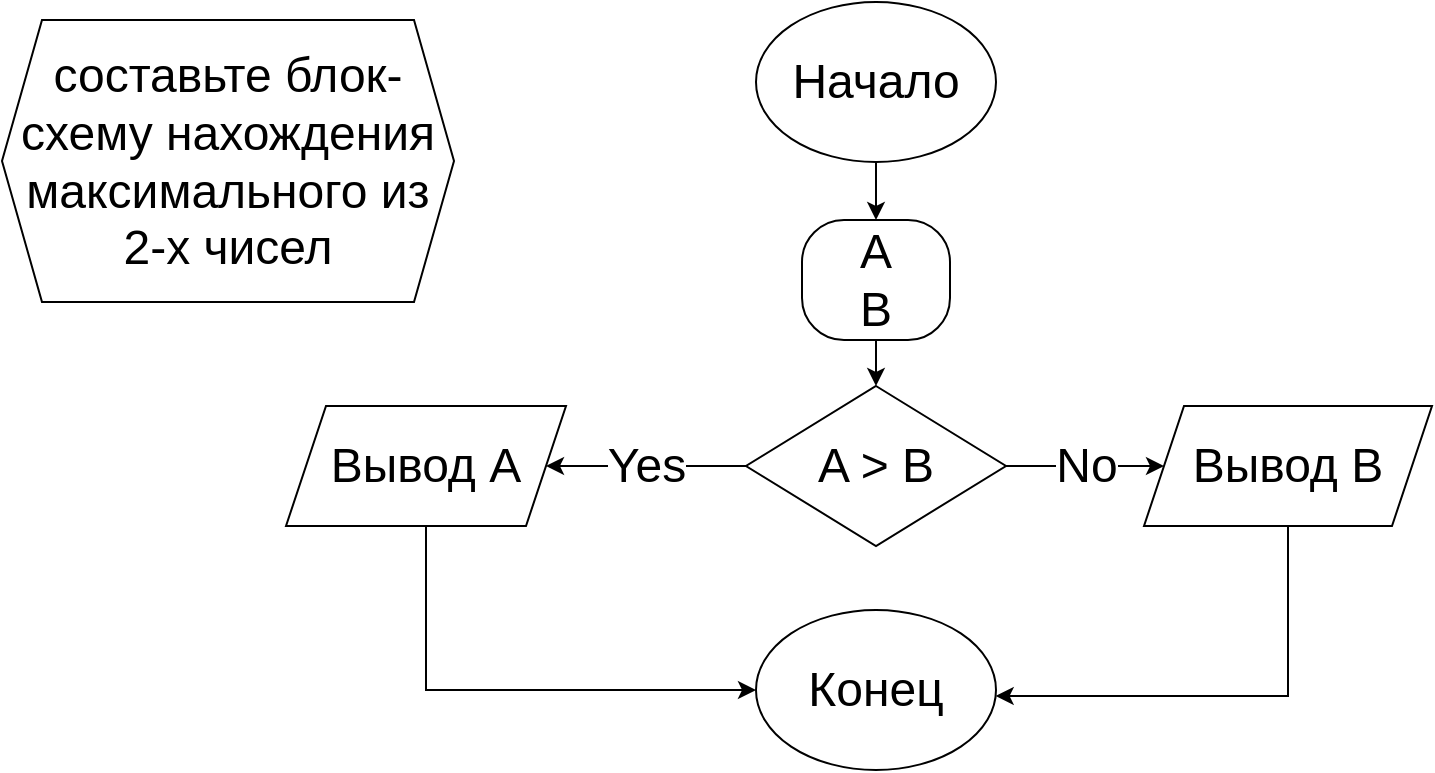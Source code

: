 <mxfile version="20.5.3" type="device" pages="4"><diagram id="grhRdaUhLCCANcc8idvy" name="Page-1"><mxGraphModel dx="1822" dy="793" grid="0" gridSize="10" guides="1" tooltips="1" connect="1" arrows="1" fold="1" page="0" pageScale="1" pageWidth="1169" pageHeight="827" math="0" shadow="0"><root><mxCell id="0"/><mxCell id="1" parent="0"/><mxCell id="UCQlHn7lUHCAn7cAez3Z-30" value="составьте блок-схему нахождения максимального из 2-х чисел" style="shape=hexagon;perimeter=hexagonPerimeter2;whiteSpace=wrap;html=1;fixedSize=1;fontSize=24;fillColor=default;gradientColor=none;gradientDirection=east;" vertex="1" parent="1"><mxGeometry x="-282" y="157" width="226" height="141" as="geometry"/></mxCell><mxCell id="UCQlHn7lUHCAn7cAez3Z-34" style="edgeStyle=orthogonalEdgeStyle;rounded=0;orthogonalLoop=1;jettySize=auto;html=1;fontSize=24;" edge="1" parent="1" source="UCQlHn7lUHCAn7cAez3Z-31" target="UCQlHn7lUHCAn7cAez3Z-33"><mxGeometry relative="1" as="geometry"/></mxCell><mxCell id="UCQlHn7lUHCAn7cAez3Z-31" value="Начало" style="ellipse;whiteSpace=wrap;html=1;fontSize=24;fillColor=default;gradientColor=none;gradientDirection=east;" vertex="1" parent="1"><mxGeometry x="95" y="148" width="120" height="80" as="geometry"/></mxCell><mxCell id="UCQlHn7lUHCAn7cAez3Z-36" style="edgeStyle=orthogonalEdgeStyle;rounded=0;orthogonalLoop=1;jettySize=auto;html=1;fontSize=24;" edge="1" parent="1" source="UCQlHn7lUHCAn7cAez3Z-33" target="UCQlHn7lUHCAn7cAez3Z-35"><mxGeometry relative="1" as="geometry"/></mxCell><mxCell id="UCQlHn7lUHCAn7cAez3Z-33" value="A&lt;br&gt;B" style="rounded=1;whiteSpace=wrap;html=1;fontSize=24;fillColor=default;gradientColor=none;gradientDirection=east;arcSize=35;" vertex="1" parent="1"><mxGeometry x="118" y="257" width="74" height="60" as="geometry"/></mxCell><mxCell id="UCQlHn7lUHCAn7cAez3Z-42" value="Yes" style="edgeStyle=orthogonalEdgeStyle;rounded=0;orthogonalLoop=1;jettySize=auto;html=1;fontSize=24;" edge="1" parent="1" source="UCQlHn7lUHCAn7cAez3Z-35" target="UCQlHn7lUHCAn7cAez3Z-41"><mxGeometry relative="1" as="geometry"/></mxCell><mxCell id="UCQlHn7lUHCAn7cAez3Z-44" value="No" style="edgeStyle=orthogonalEdgeStyle;rounded=0;orthogonalLoop=1;jettySize=auto;html=1;fontSize=24;" edge="1" parent="1" source="UCQlHn7lUHCAn7cAez3Z-35" target="UCQlHn7lUHCAn7cAez3Z-43"><mxGeometry relative="1" as="geometry"/></mxCell><mxCell id="UCQlHn7lUHCAn7cAez3Z-35" value="A &amp;gt; B" style="rhombus;whiteSpace=wrap;html=1;fontSize=24;fillColor=default;gradientColor=none;gradientDirection=east;" vertex="1" parent="1"><mxGeometry x="90" y="340" width="130" height="80" as="geometry"/></mxCell><mxCell id="UCQlHn7lUHCAn7cAez3Z-47" style="edgeStyle=orthogonalEdgeStyle;rounded=0;orthogonalLoop=1;jettySize=auto;html=1;entryX=0;entryY=0.5;entryDx=0;entryDy=0;fontSize=24;" edge="1" parent="1" source="UCQlHn7lUHCAn7cAez3Z-41" target="UCQlHn7lUHCAn7cAez3Z-45"><mxGeometry relative="1" as="geometry"><Array as="points"><mxPoint x="-70" y="492"/></Array></mxGeometry></mxCell><mxCell id="UCQlHn7lUHCAn7cAez3Z-41" value="Вывод A" style="shape=parallelogram;perimeter=parallelogramPerimeter;whiteSpace=wrap;html=1;fixedSize=1;fontSize=24;fillColor=default;gradientColor=none;gradientDirection=east;" vertex="1" parent="1"><mxGeometry x="-140" y="350" width="140" height="60" as="geometry"/></mxCell><mxCell id="UCQlHn7lUHCAn7cAez3Z-46" style="edgeStyle=orthogonalEdgeStyle;rounded=0;orthogonalLoop=1;jettySize=auto;html=1;fontSize=24;" edge="1" parent="1" source="UCQlHn7lUHCAn7cAez3Z-43" target="UCQlHn7lUHCAn7cAez3Z-45"><mxGeometry relative="1" as="geometry"><Array as="points"><mxPoint x="361" y="495"/></Array></mxGeometry></mxCell><mxCell id="UCQlHn7lUHCAn7cAez3Z-43" value="Вывод B" style="shape=parallelogram;perimeter=parallelogramPerimeter;whiteSpace=wrap;html=1;fixedSize=1;fontSize=24;fillColor=default;gradientColor=none;gradientDirection=east;" vertex="1" parent="1"><mxGeometry x="289" y="350" width="144" height="60" as="geometry"/></mxCell><mxCell id="UCQlHn7lUHCAn7cAez3Z-45" value="Конец" style="ellipse;whiteSpace=wrap;html=1;fontSize=24;fillColor=default;gradientColor=none;gradientDirection=east;" vertex="1" parent="1"><mxGeometry x="95" y="452" width="120" height="80" as="geometry"/></mxCell></root></mxGraphModel></diagram><diagram id="XurABFEcNccy6hm-At88" name="Page-2"><mxGraphModel dx="1609" dy="674" grid="0" gridSize="10" guides="1" tooltips="1" connect="1" arrows="1" fold="1" page="0" pageScale="1" pageWidth="1169" pageHeight="827" math="0" shadow="0"><root><mxCell id="0"/><mxCell id="1" parent="0"/><mxCell id="AX-NWnDV6dDiMZ0qi9zL-1" value="составьте блок-схему нахождения минимального из 4-х чисел" style="shape=hexagon;perimeter=hexagonPerimeter2;whiteSpace=wrap;html=1;fixedSize=1;fontSize=24;fillColor=default;gradientColor=none;gradientDirection=east;" vertex="1" parent="1"><mxGeometry x="-330" y="20" width="219" height="132" as="geometry"/></mxCell><mxCell id="AX-NWnDV6dDiMZ0qi9zL-4" style="edgeStyle=orthogonalEdgeStyle;rounded=0;orthogonalLoop=1;jettySize=auto;html=1;fontSize=24;" edge="1" parent="1" source="AX-NWnDV6dDiMZ0qi9zL-2" target="AX-NWnDV6dDiMZ0qi9zL-3"><mxGeometry relative="1" as="geometry"/></mxCell><mxCell id="AX-NWnDV6dDiMZ0qi9zL-2" value="Начало" style="ellipse;whiteSpace=wrap;html=1;fontSize=24;fillColor=default;gradientColor=none;gradientDirection=east;" vertex="1" parent="1"><mxGeometry x="-10" y="26" width="120" height="80" as="geometry"/></mxCell><mxCell id="AX-NWnDV6dDiMZ0qi9zL-7" style="edgeStyle=orthogonalEdgeStyle;rounded=0;orthogonalLoop=1;jettySize=auto;html=1;fontSize=24;" edge="1" parent="1" source="AX-NWnDV6dDiMZ0qi9zL-3" target="AX-NWnDV6dDiMZ0qi9zL-6"><mxGeometry relative="1" as="geometry"/></mxCell><mxCell id="AX-NWnDV6dDiMZ0qi9zL-3" value="A B C D" style="rounded=1;whiteSpace=wrap;html=1;fontSize=24;fillColor=default;gradientColor=none;gradientDirection=east;arcSize=41;" vertex="1" parent="1"><mxGeometry x="-10" y="121" width="120" height="60" as="geometry"/></mxCell><mxCell id="AX-NWnDV6dDiMZ0qi9zL-9" style="edgeStyle=orthogonalEdgeStyle;rounded=0;orthogonalLoop=1;jettySize=auto;html=1;fontSize=24;" edge="1" parent="1" source="AX-NWnDV6dDiMZ0qi9zL-6" target="AX-NWnDV6dDiMZ0qi9zL-8"><mxGeometry relative="1" as="geometry"/></mxCell><mxCell id="AX-NWnDV6dDiMZ0qi9zL-6" value="min = A" style="rounded=0;whiteSpace=wrap;html=1;fontSize=24;fillColor=default;gradientColor=none;gradientDirection=east;" vertex="1" parent="1"><mxGeometry x="-10" y="200" width="120" height="46" as="geometry"/></mxCell><mxCell id="AX-NWnDV6dDiMZ0qi9zL-11" value="Yes" style="edgeStyle=orthogonalEdgeStyle;rounded=0;orthogonalLoop=1;jettySize=auto;html=1;fontSize=24;" edge="1" parent="1" source="AX-NWnDV6dDiMZ0qi9zL-8" target="AX-NWnDV6dDiMZ0qi9zL-10"><mxGeometry relative="1" as="geometry"/></mxCell><mxCell id="AX-NWnDV6dDiMZ0qi9zL-35" value="No" style="edgeStyle=orthogonalEdgeStyle;rounded=0;orthogonalLoop=1;jettySize=auto;html=1;fontSize=24;" edge="1" parent="1" source="AX-NWnDV6dDiMZ0qi9zL-8" target="AX-NWnDV6dDiMZ0qi9zL-16"><mxGeometry relative="1" as="geometry"/></mxCell><mxCell id="AX-NWnDV6dDiMZ0qi9zL-8" value="B &amp;lt; min" style="rhombus;whiteSpace=wrap;html=1;fontSize=24;fillColor=default;gradientColor=none;gradientDirection=east;" vertex="1" parent="1"><mxGeometry x="-12" y="266" width="124" height="80" as="geometry"/></mxCell><mxCell id="AX-NWnDV6dDiMZ0qi9zL-18" style="edgeStyle=orthogonalEdgeStyle;rounded=0;orthogonalLoop=1;jettySize=auto;html=1;fontSize=24;" edge="1" parent="1" source="AX-NWnDV6dDiMZ0qi9zL-10" target="AX-NWnDV6dDiMZ0qi9zL-16"><mxGeometry relative="1" as="geometry"><Array as="points"><mxPoint x="257" y="397"/><mxPoint x="50" y="397"/></Array></mxGeometry></mxCell><mxCell id="AX-NWnDV6dDiMZ0qi9zL-10" value="min = B" style="whiteSpace=wrap;html=1;fontSize=24;gradientColor=none;gradientDirection=east;" vertex="1" parent="1"><mxGeometry x="197" y="276" width="120" height="60" as="geometry"/></mxCell><mxCell id="AX-NWnDV6dDiMZ0qi9zL-20" value="Yes" style="edgeStyle=orthogonalEdgeStyle;rounded=0;orthogonalLoop=1;jettySize=auto;html=1;fontSize=24;" edge="1" parent="1" source="AX-NWnDV6dDiMZ0qi9zL-16" target="AX-NWnDV6dDiMZ0qi9zL-19"><mxGeometry relative="1" as="geometry"/></mxCell><mxCell id="AX-NWnDV6dDiMZ0qi9zL-30" value="No" style="edgeStyle=orthogonalEdgeStyle;rounded=0;orthogonalLoop=1;jettySize=auto;html=1;fontSize=24;" edge="1" parent="1" source="AX-NWnDV6dDiMZ0qi9zL-16" target="AX-NWnDV6dDiMZ0qi9zL-22"><mxGeometry relative="1" as="geometry"/></mxCell><mxCell id="AX-NWnDV6dDiMZ0qi9zL-16" value="C &amp;lt; min" style="rhombus;whiteSpace=wrap;html=1;fontSize=24;fillColor=default;gradientColor=none;gradientDirection=east;" vertex="1" parent="1"><mxGeometry x="-25" y="410" width="150" height="80" as="geometry"/></mxCell><mxCell id="AX-NWnDV6dDiMZ0qi9zL-28" style="edgeStyle=orthogonalEdgeStyle;rounded=0;orthogonalLoop=1;jettySize=auto;html=1;fontSize=24;" edge="1" parent="1" source="AX-NWnDV6dDiMZ0qi9zL-19" target="AX-NWnDV6dDiMZ0qi9zL-22"><mxGeometry relative="1" as="geometry"><Array as="points"><mxPoint x="268" y="554"/><mxPoint x="50" y="554"/></Array></mxGeometry></mxCell><mxCell id="AX-NWnDV6dDiMZ0qi9zL-19" value="min = C" style="whiteSpace=wrap;html=1;fontSize=24;gradientColor=none;gradientDirection=east;" vertex="1" parent="1"><mxGeometry x="208" y="420" width="120" height="60" as="geometry"/></mxCell><mxCell id="AX-NWnDV6dDiMZ0qi9zL-25" value="Yes" style="edgeStyle=orthogonalEdgeStyle;rounded=0;orthogonalLoop=1;jettySize=auto;html=1;fontSize=24;" edge="1" parent="1" source="AX-NWnDV6dDiMZ0qi9zL-22" target="AX-NWnDV6dDiMZ0qi9zL-24"><mxGeometry relative="1" as="geometry"/></mxCell><mxCell id="AX-NWnDV6dDiMZ0qi9zL-27" value="No" style="edgeStyle=orthogonalEdgeStyle;rounded=0;orthogonalLoop=1;jettySize=auto;html=1;fontSize=24;" edge="1" parent="1" source="AX-NWnDV6dDiMZ0qi9zL-22" target="AX-NWnDV6dDiMZ0qi9zL-26"><mxGeometry relative="1" as="geometry"/></mxCell><mxCell id="AX-NWnDV6dDiMZ0qi9zL-22" value="D &amp;lt; min" style="rhombus;whiteSpace=wrap;html=1;fontSize=24;fillColor=default;gradientColor=none;gradientDirection=east;" vertex="1" parent="1"><mxGeometry x="-25" y="573" width="150" height="80" as="geometry"/></mxCell><mxCell id="AX-NWnDV6dDiMZ0qi9zL-32" style="edgeStyle=orthogonalEdgeStyle;rounded=0;orthogonalLoop=1;jettySize=auto;html=1;fontSize=24;" edge="1" parent="1" source="AX-NWnDV6dDiMZ0qi9zL-24" target="AX-NWnDV6dDiMZ0qi9zL-26"><mxGeometry relative="1" as="geometry"><Array as="points"><mxPoint x="280" y="714"/><mxPoint x="50" y="714"/></Array></mxGeometry></mxCell><mxCell id="AX-NWnDV6dDiMZ0qi9zL-24" value="min = D" style="whiteSpace=wrap;html=1;fontSize=24;gradientColor=none;gradientDirection=east;" vertex="1" parent="1"><mxGeometry x="220" y="583" width="120" height="60" as="geometry"/></mxCell><mxCell id="AX-NWnDV6dDiMZ0qi9zL-34" value="" style="edgeStyle=orthogonalEdgeStyle;rounded=0;orthogonalLoop=1;jettySize=auto;html=1;fontSize=24;" edge="1" parent="1" source="AX-NWnDV6dDiMZ0qi9zL-26" target="AX-NWnDV6dDiMZ0qi9zL-33"><mxGeometry relative="1" as="geometry"/></mxCell><mxCell id="AX-NWnDV6dDiMZ0qi9zL-26" value="min" style="shape=parallelogram;perimeter=parallelogramPerimeter;whiteSpace=wrap;html=1;fixedSize=1;fontSize=24;fillColor=default;gradientColor=none;gradientDirection=east;" vertex="1" parent="1"><mxGeometry x="-10" y="733" width="120" height="60" as="geometry"/></mxCell><mxCell id="AX-NWnDV6dDiMZ0qi9zL-33" value="Конец" style="ellipse;whiteSpace=wrap;html=1;fontSize=24;gradientColor=none;gradientDirection=east;" vertex="1" parent="1"><mxGeometry x="-10" y="817" width="120" height="60" as="geometry"/></mxCell></root></mxGraphModel></diagram><diagram id="_UPZN3vayDZnr0GEC1D5" name="Page-3"><mxGraphModel dx="1609" dy="1074" grid="0" gridSize="10" guides="1" tooltips="1" connect="1" arrows="1" fold="1" page="0" pageScale="1" pageWidth="1169" pageHeight="827" math="0" shadow="0"><root><mxCell id="0"/><mxCell id="1" parent="0"/><mxCell id="3KY0L3pPftfoK3vicion-1" value="составьте блок-схему нахождения суммы всех чётных чисел от 1 до 15" style="shape=hexagon;perimeter=hexagonPerimeter2;whiteSpace=wrap;html=1;fixedSize=1;fontSize=24;fillColor=default;gradientColor=none;gradientDirection=east;" vertex="1" parent="1"><mxGeometry x="-396" y="-14" width="173" height="181" as="geometry"/></mxCell><mxCell id="wyyhokYn-NENx-KwVUJ8-4" style="edgeStyle=orthogonalEdgeStyle;rounded=0;orthogonalLoop=1;jettySize=auto;html=1;fontSize=24;" edge="1" parent="1" source="wyyhokYn-NENx-KwVUJ8-1" target="wyyhokYn-NENx-KwVUJ8-3"><mxGeometry relative="1" as="geometry"/></mxCell><mxCell id="wyyhokYn-NENx-KwVUJ8-1" value="Начало" style="ellipse;whiteSpace=wrap;html=1;fontSize=24;fillColor=default;gradientColor=none;gradientDirection=east;" vertex="1" parent="1"><mxGeometry x="-77" y="-9" width="97.5" height="65" as="geometry"/></mxCell><mxCell id="wyyhokYn-NENx-KwVUJ8-6" value="" style="edgeStyle=orthogonalEdgeStyle;rounded=0;orthogonalLoop=1;jettySize=auto;html=1;fontSize=24;" edge="1" parent="1" source="wyyhokYn-NENx-KwVUJ8-3" target="wyyhokYn-NENx-KwVUJ8-5"><mxGeometry relative="1" as="geometry"/></mxCell><mxCell id="wyyhokYn-NENx-KwVUJ8-3" value="i = 1&lt;br&gt;sum = 0" style="rounded=0;whiteSpace=wrap;html=1;fontSize=24;fillColor=default;gradientColor=none;gradientDirection=east;" vertex="1" parent="1"><mxGeometry x="-88.25" y="78" width="120" height="60" as="geometry"/></mxCell><mxCell id="wyyhokYn-NENx-KwVUJ8-8" value="Yes" style="edgeStyle=orthogonalEdgeStyle;rounded=0;orthogonalLoop=1;jettySize=auto;html=1;fontSize=24;" edge="1" parent="1" source="wyyhokYn-NENx-KwVUJ8-5" target="wyyhokYn-NENx-KwVUJ8-9"><mxGeometry relative="1" as="geometry"><mxPoint x="127" y="207" as="targetPoint"/></mxGeometry></mxCell><mxCell id="wyyhokYn-NENx-KwVUJ8-17" value="No" style="edgeStyle=orthogonalEdgeStyle;rounded=0;orthogonalLoop=1;jettySize=auto;html=1;fontSize=24;fontColor=#FFFFFF;" edge="1" parent="1" source="wyyhokYn-NENx-KwVUJ8-5" target="wyyhokYn-NENx-KwVUJ8-16"><mxGeometry relative="1" as="geometry"/></mxCell><mxCell id="wyyhokYn-NENx-KwVUJ8-5" value="i &amp;lt; 15" style="rhombus;whiteSpace=wrap;html=1;fontSize=24;rounded=0;gradientColor=none;gradientDirection=east;" vertex="1" parent="1"><mxGeometry x="-91.5" y="167" width="126.5" height="80" as="geometry"/></mxCell><mxCell id="wyyhokYn-NENx-KwVUJ8-11" value="Yes" style="edgeStyle=orthogonalEdgeStyle;rounded=0;orthogonalLoop=1;jettySize=auto;html=1;fontSize=24;" edge="1" parent="1" source="wyyhokYn-NENx-KwVUJ8-9" target="wyyhokYn-NENx-KwVUJ8-10"><mxGeometry relative="1" as="geometry"><Array as="points"><mxPoint x="343" y="207"/><mxPoint x="343" y="346"/></Array></mxGeometry></mxCell><mxCell id="wyyhokYn-NENx-KwVUJ8-15" value="No" style="edgeStyle=orthogonalEdgeStyle;rounded=0;orthogonalLoop=1;jettySize=auto;html=1;fontSize=24;fontColor=#FFFFFF;" edge="1" parent="1" source="wyyhokYn-NENx-KwVUJ8-9" target="wyyhokYn-NENx-KwVUJ8-12"><mxGeometry relative="1" as="geometry"><Array as="points"><mxPoint x="226" y="299"/></Array></mxGeometry></mxCell><mxCell id="wyyhokYn-NENx-KwVUJ8-9" value="i - четное" style="rhombus;whiteSpace=wrap;html=1;fontSize=24;fillColor=default;gradientColor=none;gradientDirection=east;" vertex="1" parent="1"><mxGeometry x="157" y="161.5" width="139" height="91" as="geometry"/></mxCell><mxCell id="wyyhokYn-NENx-KwVUJ8-14" style="edgeStyle=orthogonalEdgeStyle;rounded=0;orthogonalLoop=1;jettySize=auto;html=1;fontSize=24;fontColor=#FFFFFF;" edge="1" parent="1" source="wyyhokYn-NENx-KwVUJ8-10" target="wyyhokYn-NENx-KwVUJ8-12"><mxGeometry relative="1" as="geometry"><Array as="points"><mxPoint x="68" y="350"/><mxPoint x="68" y="299"/></Array></mxGeometry></mxCell><mxCell id="wyyhokYn-NENx-KwVUJ8-10" value="sum = sum + i" style="whiteSpace=wrap;html=1;fontSize=24;gradientColor=none;gradientDirection=east;" vertex="1" parent="1"><mxGeometry x="140" y="320" width="183.5" height="60" as="geometry"/></mxCell><mxCell id="wyyhokYn-NENx-KwVUJ8-13" style="edgeStyle=orthogonalEdgeStyle;rounded=0;orthogonalLoop=1;jettySize=auto;html=1;fontSize=24;fontColor=none;" edge="1" parent="1" source="wyyhokYn-NENx-KwVUJ8-12" target="wyyhokYn-NENx-KwVUJ8-5"><mxGeometry relative="1" as="geometry"/></mxCell><mxCell id="wyyhokYn-NENx-KwVUJ8-12" value="&lt;font color=&quot;#ffffff&quot;&gt;i = i + 1&lt;/font&gt;" style="rounded=0;whiteSpace=wrap;html=1;fontSize=24;fontColor=none;fillColor=default;gradientColor=none;gradientDirection=east;" vertex="1" parent="1"><mxGeometry x="-88.25" y="276" width="120" height="60" as="geometry"/></mxCell><mxCell id="wyyhokYn-NENx-KwVUJ8-19" value="" style="edgeStyle=orthogonalEdgeStyle;rounded=0;orthogonalLoop=1;jettySize=auto;html=1;fontSize=24;fontColor=#FFFFFF;" edge="1" parent="1" source="wyyhokYn-NENx-KwVUJ8-16" target="wyyhokYn-NENx-KwVUJ8-18"><mxGeometry relative="1" as="geometry"/></mxCell><mxCell id="wyyhokYn-NENx-KwVUJ8-16" value="Вывод sum" style="shape=parallelogram;perimeter=parallelogramPerimeter;whiteSpace=wrap;html=1;fixedSize=1;fontSize=24;fontColor=#FFFFFF;fillColor=default;gradientColor=none;gradientDirection=east;" vertex="1" parent="1"><mxGeometry x="-344" y="177" width="179" height="60" as="geometry"/></mxCell><mxCell id="wyyhokYn-NENx-KwVUJ8-18" value="Конец" style="ellipse;whiteSpace=wrap;html=1;fontSize=24;fontColor=#FFFFFF;gradientColor=none;gradientDirection=east;" vertex="1" parent="1"><mxGeometry x="-314.5" y="267" width="120" height="60" as="geometry"/></mxCell><mxCell id="wyyhokYn-NENx-KwVUJ8-20" value="составьте блок-схему нахождения суммы всех чётных чисел от 1 до 15" style="shape=hexagon;perimeter=hexagonPerimeter2;whiteSpace=wrap;html=1;fixedSize=1;fontSize=24;fillColor=default;gradientColor=none;gradientDirection=east;" vertex="1" parent="1"><mxGeometry x="549" y="-80" width="173" height="181" as="geometry"/></mxCell><mxCell id="wyyhokYn-NENx-KwVUJ8-21" style="edgeStyle=orthogonalEdgeStyle;rounded=0;orthogonalLoop=1;jettySize=auto;html=1;fontSize=24;" edge="1" parent="1" source="wyyhokYn-NENx-KwVUJ8-22" target="wyyhokYn-NENx-KwVUJ8-24"><mxGeometry relative="1" as="geometry"/></mxCell><mxCell id="wyyhokYn-NENx-KwVUJ8-22" value="Начало" style="ellipse;whiteSpace=wrap;html=1;fontSize=24;fillColor=default;gradientColor=none;gradientDirection=east;" vertex="1" parent="1"><mxGeometry x="818" y="-46" width="97.5" height="65" as="geometry"/></mxCell><mxCell id="wyyhokYn-NENx-KwVUJ8-23" value="" style="edgeStyle=orthogonalEdgeStyle;rounded=0;orthogonalLoop=1;jettySize=auto;html=1;fontSize=24;" edge="1" parent="1" source="wyyhokYn-NENx-KwVUJ8-24" target="wyyhokYn-NENx-KwVUJ8-27"><mxGeometry relative="1" as="geometry"/></mxCell><mxCell id="wyyhokYn-NENx-KwVUJ8-24" value="i = 2&lt;br&gt;sum = 0" style="rounded=0;whiteSpace=wrap;html=1;fontSize=24;fillColor=default;gradientColor=none;gradientDirection=east;" vertex="1" parent="1"><mxGeometry x="806.75" y="41" width="120" height="60" as="geometry"/></mxCell><mxCell id="wyyhokYn-NENx-KwVUJ8-26" value="No" style="edgeStyle=orthogonalEdgeStyle;rounded=0;orthogonalLoop=1;jettySize=auto;html=1;fontSize=24;fontColor=#FFFFFF;" edge="1" parent="1" source="wyyhokYn-NENx-KwVUJ8-27" target="wyyhokYn-NENx-KwVUJ8-36"><mxGeometry relative="1" as="geometry"/></mxCell><mxCell id="wyyhokYn-NENx-KwVUJ8-38" value="Yes" style="edgeStyle=orthogonalEdgeStyle;rounded=0;orthogonalLoop=1;jettySize=auto;html=1;fontSize=24;fontColor=#FFFFFF;" edge="1" parent="1" source="wyyhokYn-NENx-KwVUJ8-27" target="wyyhokYn-NENx-KwVUJ8-32"><mxGeometry relative="1" as="geometry"/></mxCell><mxCell id="wyyhokYn-NENx-KwVUJ8-27" value="i &amp;lt; 15" style="rhombus;whiteSpace=wrap;html=1;fontSize=24;rounded=0;gradientColor=none;gradientDirection=east;" vertex="1" parent="1"><mxGeometry x="803.5" y="130" width="126.5" height="80" as="geometry"/></mxCell><mxCell id="wyyhokYn-NENx-KwVUJ8-39" style="edgeStyle=orthogonalEdgeStyle;rounded=0;orthogonalLoop=1;jettySize=auto;html=1;fontSize=24;fontColor=#FFFFFF;" edge="1" parent="1" source="wyyhokYn-NENx-KwVUJ8-32" target="wyyhokYn-NENx-KwVUJ8-34"><mxGeometry relative="1" as="geometry"/></mxCell><mxCell id="wyyhokYn-NENx-KwVUJ8-32" value="sum = sum + i" style="whiteSpace=wrap;html=1;fontSize=24;gradientColor=none;gradientDirection=east;" vertex="1" parent="1"><mxGeometry x="1000" y="239" width="183.5" height="60" as="geometry"/></mxCell><mxCell id="wyyhokYn-NENx-KwVUJ8-33" style="edgeStyle=orthogonalEdgeStyle;rounded=0;orthogonalLoop=1;jettySize=auto;html=1;fontSize=24;fontColor=none;" edge="1" parent="1" source="wyyhokYn-NENx-KwVUJ8-34" target="wyyhokYn-NENx-KwVUJ8-27"><mxGeometry relative="1" as="geometry"/></mxCell><mxCell id="wyyhokYn-NENx-KwVUJ8-34" value="&lt;font color=&quot;#ffffff&quot;&gt;i = i + 2&lt;/font&gt;" style="rounded=0;whiteSpace=wrap;html=1;fontSize=24;fontColor=none;fillColor=default;gradientColor=none;gradientDirection=east;" vertex="1" parent="1"><mxGeometry x="806.75" y="239" width="120" height="60" as="geometry"/></mxCell><mxCell id="wyyhokYn-NENx-KwVUJ8-35" value="" style="edgeStyle=orthogonalEdgeStyle;rounded=0;orthogonalLoop=1;jettySize=auto;html=1;fontSize=24;fontColor=#FFFFFF;" edge="1" parent="1" source="wyyhokYn-NENx-KwVUJ8-36" target="wyyhokYn-NENx-KwVUJ8-37"><mxGeometry relative="1" as="geometry"/></mxCell><mxCell id="wyyhokYn-NENx-KwVUJ8-36" value="Вывод sum" style="shape=parallelogram;perimeter=parallelogramPerimeter;whiteSpace=wrap;html=1;fixedSize=1;fontSize=24;fontColor=#FFFFFF;fillColor=default;gradientColor=none;gradientDirection=east;" vertex="1" parent="1"><mxGeometry x="551" y="140" width="179" height="60" as="geometry"/></mxCell><mxCell id="wyyhokYn-NENx-KwVUJ8-37" value="Конец" style="ellipse;whiteSpace=wrap;html=1;fontSize=24;fontColor=#FFFFFF;gradientColor=none;gradientDirection=east;" vertex="1" parent="1"><mxGeometry x="580.5" y="230" width="120" height="60" as="geometry"/></mxCell><mxCell id="wyyhokYn-NENx-KwVUJ8-56" style="edgeStyle=orthogonalEdgeStyle;rounded=0;orthogonalLoop=1;jettySize=auto;html=1;fontSize=24;fontColor=#FFFFFF;" edge="1" parent="1" source="wyyhokYn-NENx-KwVUJ8-41" target="wyyhokYn-NENx-KwVUJ8-54"><mxGeometry relative="1" as="geometry"/></mxCell><mxCell id="wyyhokYn-NENx-KwVUJ8-41" value="Начало" style="ellipse;whiteSpace=wrap;html=1;fontSize=24;fillColor=default;gradientColor=none;gradientDirection=east;" vertex="1" parent="1"><mxGeometry x="1756" y="-322" width="97.5" height="65" as="geometry"/></mxCell><mxCell id="wyyhokYn-NENx-KwVUJ8-62" style="edgeStyle=orthogonalEdgeStyle;rounded=0;orthogonalLoop=1;jettySize=auto;html=1;fontSize=24;fontColor=#FFFFFF;" edge="1" parent="1" source="wyyhokYn-NENx-KwVUJ8-43" target="wyyhokYn-NENx-KwVUJ8-57"><mxGeometry relative="1" as="geometry"/></mxCell><mxCell id="wyyhokYn-NENx-KwVUJ8-43" value="i = A&lt;br&gt;sum = 0" style="rounded=0;whiteSpace=wrap;html=1;fontSize=24;fillColor=default;gradientColor=none;gradientDirection=east;" vertex="1" parent="1"><mxGeometry x="1744.75" y="-140" width="120" height="60" as="geometry"/></mxCell><mxCell id="wyyhokYn-NENx-KwVUJ8-44" value="No" style="edgeStyle=orthogonalEdgeStyle;rounded=0;orthogonalLoop=1;jettySize=auto;html=1;fontSize=24;fontColor=#FFFFFF;" edge="1" parent="1" source="wyyhokYn-NENx-KwVUJ8-46" target="wyyhokYn-NENx-KwVUJ8-52"><mxGeometry relative="1" as="geometry"/></mxCell><mxCell id="wyyhokYn-NENx-KwVUJ8-45" value="Yes" style="edgeStyle=orthogonalEdgeStyle;rounded=0;orthogonalLoop=1;jettySize=auto;html=1;fontSize=24;fontColor=#FFFFFF;" edge="1" parent="1" source="wyyhokYn-NENx-KwVUJ8-46" target="wyyhokYn-NENx-KwVUJ8-48"><mxGeometry relative="1" as="geometry"/></mxCell><mxCell id="wyyhokYn-NENx-KwVUJ8-46" value="i &amp;lt; B" style="rhombus;whiteSpace=wrap;html=1;fontSize=24;rounded=0;gradientColor=none;gradientDirection=east;" vertex="1" parent="1"><mxGeometry x="1741.5" y="126" width="126.5" height="80" as="geometry"/></mxCell><mxCell id="wyyhokYn-NENx-KwVUJ8-47" style="edgeStyle=orthogonalEdgeStyle;rounded=0;orthogonalLoop=1;jettySize=auto;html=1;fontSize=24;fontColor=#FFFFFF;" edge="1" parent="1" source="wyyhokYn-NENx-KwVUJ8-48" target="wyyhokYn-NENx-KwVUJ8-50"><mxGeometry relative="1" as="geometry"/></mxCell><mxCell id="wyyhokYn-NENx-KwVUJ8-48" value="sum = sum + i" style="whiteSpace=wrap;html=1;fontSize=24;gradientColor=none;gradientDirection=east;" vertex="1" parent="1"><mxGeometry x="1938" y="235" width="183.5" height="60" as="geometry"/></mxCell><mxCell id="wyyhokYn-NENx-KwVUJ8-49" style="edgeStyle=orthogonalEdgeStyle;rounded=0;orthogonalLoop=1;jettySize=auto;html=1;fontSize=24;fontColor=none;" edge="1" parent="1" source="wyyhokYn-NENx-KwVUJ8-50" target="wyyhokYn-NENx-KwVUJ8-46"><mxGeometry relative="1" as="geometry"/></mxCell><mxCell id="wyyhokYn-NENx-KwVUJ8-50" value="&lt;font color=&quot;#ffffff&quot;&gt;i = i + 2&lt;/font&gt;" style="rounded=0;whiteSpace=wrap;html=1;fontSize=24;fontColor=none;fillColor=default;gradientColor=none;gradientDirection=east;" vertex="1" parent="1"><mxGeometry x="1744.75" y="235" width="120" height="60" as="geometry"/></mxCell><mxCell id="wyyhokYn-NENx-KwVUJ8-51" value="" style="edgeStyle=orthogonalEdgeStyle;rounded=0;orthogonalLoop=1;jettySize=auto;html=1;fontSize=24;fontColor=#FFFFFF;" edge="1" parent="1" source="wyyhokYn-NENx-KwVUJ8-52" target="wyyhokYn-NENx-KwVUJ8-53"><mxGeometry relative="1" as="geometry"/></mxCell><mxCell id="wyyhokYn-NENx-KwVUJ8-52" value="Вывод sum" style="shape=parallelogram;perimeter=parallelogramPerimeter;whiteSpace=wrap;html=1;fixedSize=1;fontSize=24;fontColor=#FFFFFF;fillColor=default;gradientColor=none;gradientDirection=east;" vertex="1" parent="1"><mxGeometry x="1489" y="136" width="179" height="60" as="geometry"/></mxCell><mxCell id="wyyhokYn-NENx-KwVUJ8-53" value="Конец" style="ellipse;whiteSpace=wrap;html=1;fontSize=24;fontColor=#FFFFFF;gradientColor=none;gradientDirection=east;" vertex="1" parent="1"><mxGeometry x="1518.5" y="226" width="120" height="60" as="geometry"/></mxCell><mxCell id="wyyhokYn-NENx-KwVUJ8-55" style="edgeStyle=orthogonalEdgeStyle;rounded=0;orthogonalLoop=1;jettySize=auto;html=1;fontSize=24;fontColor=#FFFFFF;" edge="1" parent="1" source="wyyhokYn-NENx-KwVUJ8-54" target="wyyhokYn-NENx-KwVUJ8-43"><mxGeometry relative="1" as="geometry"/></mxCell><mxCell id="wyyhokYn-NENx-KwVUJ8-54" value="A B" style="rounded=1;whiteSpace=wrap;html=1;fontSize=24;fontColor=#FFFFFF;fillColor=default;gradientColor=none;gradientDirection=east;" vertex="1" parent="1"><mxGeometry x="1744.75" y="-231" width="120" height="60" as="geometry"/></mxCell><mxCell id="wyyhokYn-NENx-KwVUJ8-58" value="Yes" style="edgeStyle=orthogonalEdgeStyle;rounded=0;orthogonalLoop=1;jettySize=auto;html=1;fontSize=24;fontColor=#FFFFFF;" edge="1" parent="1" source="wyyhokYn-NENx-KwVUJ8-57" target="wyyhokYn-NENx-KwVUJ8-46"><mxGeometry relative="1" as="geometry"/></mxCell><mxCell id="wyyhokYn-NENx-KwVUJ8-60" value="No" style="edgeStyle=orthogonalEdgeStyle;rounded=0;orthogonalLoop=1;jettySize=auto;html=1;fontSize=24;fontColor=#FFFFFF;" edge="1" parent="1" source="wyyhokYn-NENx-KwVUJ8-57" target="wyyhokYn-NENx-KwVUJ8-59"><mxGeometry relative="1" as="geometry"/></mxCell><mxCell id="wyyhokYn-NENx-KwVUJ8-57" value="i - четное" style="rhombus;whiteSpace=wrap;html=1;fontSize=24;fontColor=#FFFFFF;fillColor=default;gradientColor=none;gradientDirection=east;" vertex="1" parent="1"><mxGeometry x="1722.5" y="-42" width="164.5" height="80" as="geometry"/></mxCell><mxCell id="wyyhokYn-NENx-KwVUJ8-61" style="edgeStyle=orthogonalEdgeStyle;rounded=0;orthogonalLoop=1;jettySize=auto;html=1;entryX=0.5;entryY=0;entryDx=0;entryDy=0;fontSize=24;fontColor=#FFFFFF;" edge="1" parent="1" source="wyyhokYn-NENx-KwVUJ8-59" target="wyyhokYn-NENx-KwVUJ8-46"><mxGeometry relative="1" as="geometry"><Array as="points"><mxPoint x="2049" y="112"/><mxPoint x="1805" y="112"/></Array></mxGeometry></mxCell><mxCell id="wyyhokYn-NENx-KwVUJ8-59" value="i = i + 1" style="whiteSpace=wrap;html=1;fontSize=24;fontColor=#FFFFFF;gradientColor=none;gradientDirection=east;" vertex="1" parent="1"><mxGeometry x="1969.75" y="-32" width="120" height="60" as="geometry"/></mxCell><mxCell id="wyyhokYn-NENx-KwVUJ8-64" value="&lt;span style=&quot;color: rgb(255, 255, 255); font-family: Helvetica; font-size: 24px; font-style: normal; font-variant-ligatures: normal; font-variant-caps: normal; font-weight: 400; letter-spacing: normal; orphans: 2; text-indent: 0px; text-transform: none; widows: 2; word-spacing: 0px; -webkit-text-stroke-width: 0px; background-color: rgb(42, 42, 42); text-decoration-thickness: initial; text-decoration-style: initial; text-decoration-color: initial; float: none; display: inline !important;&quot;&gt;[1, 5] - 1 2 3 4 5&lt;/span&gt;&lt;br style=&quot;color: rgb(255, 255, 255); font-family: Helvetica; font-size: 24px; font-style: normal; font-variant-ligatures: normal; font-variant-caps: normal; font-weight: 400; letter-spacing: normal; orphans: 2; text-indent: 0px; text-transform: none; widows: 2; word-spacing: 0px; -webkit-text-stroke-width: 0px; background-color: rgb(42, 42, 42); text-decoration-thickness: initial; text-decoration-style: initial; text-decoration-color: initial;&quot;&gt;&lt;span style=&quot;color: rgb(255, 255, 255); font-family: Helvetica; font-size: 24px; font-style: normal; font-variant-ligatures: normal; font-variant-caps: normal; font-weight: 400; letter-spacing: normal; orphans: 2; text-indent: 0px; text-transform: none; widows: 2; word-spacing: 0px; -webkit-text-stroke-width: 0px; background-color: rgb(42, 42, 42); text-decoration-thickness: initial; text-decoration-style: initial; text-decoration-color: initial; float: none; display: inline !important;&quot;&gt;[1, 5) - 1 2 3 4&lt;/span&gt;&lt;br style=&quot;color: rgb(255, 255, 255); font-family: Helvetica; font-size: 24px; font-style: normal; font-variant-ligatures: normal; font-variant-caps: normal; font-weight: 400; letter-spacing: normal; orphans: 2; text-indent: 0px; text-transform: none; widows: 2; word-spacing: 0px; -webkit-text-stroke-width: 0px; background-color: rgb(42, 42, 42); text-decoration-thickness: initial; text-decoration-style: initial; text-decoration-color: initial;&quot;&gt;&lt;span style=&quot;color: rgb(255, 255, 255); font-family: Helvetica; font-size: 24px; font-style: normal; font-variant-ligatures: normal; font-variant-caps: normal; font-weight: 400; letter-spacing: normal; orphans: 2; text-indent: 0px; text-transform: none; widows: 2; word-spacing: 0px; -webkit-text-stroke-width: 0px; background-color: rgb(42, 42, 42); text-decoration-thickness: initial; text-decoration-style: initial; text-decoration-color: initial; float: none; display: inline !important;&quot;&gt;(1, 5] - 2 3 4 5&lt;/span&gt;&lt;br style=&quot;color: rgb(255, 255, 255); font-family: Helvetica; font-size: 24px; font-style: normal; font-variant-ligatures: normal; font-variant-caps: normal; font-weight: 400; letter-spacing: normal; orphans: 2; text-indent: 0px; text-transform: none; widows: 2; word-spacing: 0px; -webkit-text-stroke-width: 0px; background-color: rgb(42, 42, 42); text-decoration-thickness: initial; text-decoration-style: initial; text-decoration-color: initial;&quot;&gt;&lt;span style=&quot;color: rgb(255, 255, 255); font-family: Helvetica; font-size: 24px; font-style: normal; font-variant-ligatures: normal; font-variant-caps: normal; font-weight: 400; letter-spacing: normal; orphans: 2; text-indent: 0px; text-transform: none; widows: 2; word-spacing: 0px; -webkit-text-stroke-width: 0px; background-color: rgb(42, 42, 42); text-decoration-thickness: initial; text-decoration-style: initial; text-decoration-color: initial; float: none; display: inline !important;&quot;&gt;(1, 5) - 2 3 4&lt;/span&gt;" style="rounded=0;whiteSpace=wrap;html=1;fontSize=24;fontColor=#FFFFFF;fillColor=default;gradientColor=none;gradientDirection=east;align=left;" vertex="1" parent="1"><mxGeometry x="2239" y="-286" width="196" height="146" as="geometry"/></mxCell></root></mxGraphModel></diagram><diagram id="hwfsRm0BT1MBin_GEaPm" name="Page-4"><mxGraphModel dx="3423" dy="2085" grid="0" gridSize="10" guides="1" tooltips="1" connect="1" arrows="1" fold="1" page="0" pageScale="1" pageWidth="1169" pageHeight="827" math="0" shadow="0"><root><mxCell id="0"/><mxCell id="1" parent="0"/><mxCell id="42VvK4MU0VWGVeDHcyY2-7" style="edgeStyle=orthogonalEdgeStyle;rounded=0;orthogonalLoop=1;jettySize=auto;html=1;fontSize=24;fontColor=#FFFFFF;" edge="1" parent="1" source="42VvK4MU0VWGVeDHcyY2-1" target="42VvK4MU0VWGVeDHcyY2-2"><mxGeometry relative="1" as="geometry"/></mxCell><mxCell id="42VvK4MU0VWGVeDHcyY2-1" value="Начало" style="ellipse;whiteSpace=wrap;html=1;fontSize=24;fontColor=#FFFFFF;fillColor=default;gradientColor=none;gradientDirection=east;" vertex="1" parent="1"><mxGeometry x="137" y="-81" width="120" height="80" as="geometry"/></mxCell><mxCell id="42VvK4MU0VWGVeDHcyY2-6" value="Yes" style="edgeStyle=orthogonalEdgeStyle;rounded=0;orthogonalLoop=1;jettySize=auto;html=1;fontSize=24;fontColor=#FFFFFF;" edge="1" parent="1" source="42VvK4MU0VWGVeDHcyY2-2" target="42VvK4MU0VWGVeDHcyY2-5"><mxGeometry relative="1" as="geometry"/></mxCell><mxCell id="42VvK4MU0VWGVeDHcyY2-9" value="No" style="edgeStyle=orthogonalEdgeStyle;rounded=0;orthogonalLoop=1;jettySize=auto;html=1;fontSize=24;fontColor=#FFFFFF;" edge="1" parent="1" source="42VvK4MU0VWGVeDHcyY2-2" target="42VvK4MU0VWGVeDHcyY2-8"><mxGeometry relative="1" as="geometry"/></mxCell><mxCell id="42VvK4MU0VWGVeDHcyY2-2" value="Мы вышли из лабиринта" style="rhombus;whiteSpace=wrap;html=1;fontSize=24;fontColor=#FFFFFF;fillColor=default;gradientColor=none;gradientDirection=east;" vertex="1" parent="1"><mxGeometry x="74" y="43" width="246" height="118" as="geometry"/></mxCell><mxCell id="42VvK4MU0VWGVeDHcyY2-5" value="Конец" style="ellipse;whiteSpace=wrap;html=1;fontSize=24;fontColor=#FFFFFF;fillColor=default;gradientColor=none;gradientDirection=east;" vertex="1" parent="1"><mxGeometry x="401" y="62" width="120" height="80" as="geometry"/></mxCell><mxCell id="42VvK4MU0VWGVeDHcyY2-11" value="No" style="edgeStyle=orthogonalEdgeStyle;rounded=0;orthogonalLoop=1;jettySize=auto;html=1;fontSize=24;fontColor=#FFFFFF;" edge="1" parent="1" source="42VvK4MU0VWGVeDHcyY2-8" target="42VvK4MU0VWGVeDHcyY2-10"><mxGeometry relative="1" as="geometry"><Array as="points"><mxPoint x="197" y="417"/></Array></mxGeometry></mxCell><mxCell id="42VvK4MU0VWGVeDHcyY2-14" value="Yes" style="edgeStyle=orthogonalEdgeStyle;rounded=0;orthogonalLoop=1;jettySize=auto;html=1;fontSize=24;fontColor=#FFFFFF;" edge="1" parent="1" source="42VvK4MU0VWGVeDHcyY2-8" target="42VvK4MU0VWGVeDHcyY2-13"><mxGeometry relative="1" as="geometry"/></mxCell><mxCell id="42VvK4MU0VWGVeDHcyY2-8" value="Левая рука касается стены" style="rhombus;whiteSpace=wrap;html=1;fontSize=24;fontColor=#FFFFFF;fillColor=default;gradientColor=none;gradientDirection=east;" vertex="1" parent="1"><mxGeometry x="85.5" y="224" width="223" height="163" as="geometry"/></mxCell><mxCell id="42VvK4MU0VWGVeDHcyY2-42" style="edgeStyle=orthogonalEdgeStyle;rounded=0;orthogonalLoop=1;jettySize=auto;html=1;fontSize=24;fontColor=#FFFFFF;" edge="1" parent="1" source="42VvK4MU0VWGVeDHcyY2-10" target="42VvK4MU0VWGVeDHcyY2-2"><mxGeometry relative="1" as="geometry"><Array as="points"><mxPoint x="-20" y="102"/></Array></mxGeometry></mxCell><mxCell id="42VvK4MU0VWGVeDHcyY2-10" value="Поворот налево&lt;br&gt;&lt;br&gt;Шаг вперёд" style="whiteSpace=wrap;html=1;fontSize=24;fontColor=#FFFFFF;gradientColor=none;gradientDirection=east;" vertex="1" parent="1"><mxGeometry x="-87" y="345" width="155" height="125" as="geometry"/></mxCell><mxCell id="42VvK4MU0VWGVeDHcyY2-16" value="No" style="edgeStyle=orthogonalEdgeStyle;rounded=0;orthogonalLoop=1;jettySize=auto;html=1;fontSize=24;fontColor=#FFFFFF;" edge="1" parent="1" source="42VvK4MU0VWGVeDHcyY2-13" target="42VvK4MU0VWGVeDHcyY2-15"><mxGeometry relative="1" as="geometry"/></mxCell><mxCell id="42VvK4MU0VWGVeDHcyY2-21" value="Yes" style="edgeStyle=orthogonalEdgeStyle;rounded=0;orthogonalLoop=1;jettySize=auto;html=1;fontSize=24;fontColor=#FFFFFF;" edge="1" parent="1" source="42VvK4MU0VWGVeDHcyY2-13" target="42VvK4MU0VWGVeDHcyY2-20"><mxGeometry relative="1" as="geometry"/></mxCell><mxCell id="42VvK4MU0VWGVeDHcyY2-13" value="Можно шагнуть вперёд" style="rhombus;whiteSpace=wrap;html=1;fontSize=24;fontColor=#FFFFFF;gradientColor=none;gradientDirection=east;" vertex="1" parent="1"><mxGeometry x="434" y="226.5" width="157" height="158" as="geometry"/></mxCell><mxCell id="42VvK4MU0VWGVeDHcyY2-19" style="edgeStyle=orthogonalEdgeStyle;rounded=0;orthogonalLoop=1;jettySize=auto;html=1;fontSize=24;fontColor=#FFFFFF;" edge="1" parent="1" source="42VvK4MU0VWGVeDHcyY2-15" target="42VvK4MU0VWGVeDHcyY2-13"><mxGeometry relative="1" as="geometry"><Array as="points"><mxPoint x="417" y="467"/><mxPoint x="417" y="305.5"/></Array></mxGeometry></mxCell><mxCell id="42VvK4MU0VWGVeDHcyY2-15" value="Поворот направо" style="whiteSpace=wrap;html=1;fontSize=24;fontColor=#FFFFFF;gradientColor=none;gradientDirection=east;" vertex="1" parent="1"><mxGeometry x="452.5" y="461" width="120" height="60" as="geometry"/></mxCell><mxCell id="42VvK4MU0VWGVeDHcyY2-22" style="edgeStyle=orthogonalEdgeStyle;rounded=0;orthogonalLoop=1;jettySize=auto;html=1;fontSize=24;fontColor=#FFFFFF;" edge="1" parent="1" source="42VvK4MU0VWGVeDHcyY2-20" target="42VvK4MU0VWGVeDHcyY2-2"><mxGeometry relative="1" as="geometry"><Array as="points"><mxPoint x="750" y="536"/><mxPoint x="-103" y="536"/><mxPoint x="-103" y="102"/></Array></mxGeometry></mxCell><mxCell id="42VvK4MU0VWGVeDHcyY2-20" value="Шаг вперёд" style="whiteSpace=wrap;html=1;fontSize=24;fontColor=#FFFFFF;gradientColor=none;gradientDirection=east;" vertex="1" parent="1"><mxGeometry x="690" y="275.5" width="120" height="60" as="geometry"/></mxCell><mxCell id="42VvK4MU0VWGVeDHcyY2-23" style="edgeStyle=orthogonalEdgeStyle;rounded=0;orthogonalLoop=1;jettySize=auto;html=1;fontSize=24;fontColor=#FFFFFF;" edge="1" parent="1" source="42VvK4MU0VWGVeDHcyY2-24" target="42VvK4MU0VWGVeDHcyY2-27"><mxGeometry relative="1" as="geometry"/></mxCell><mxCell id="42VvK4MU0VWGVeDHcyY2-24" value="Начало" style="ellipse;whiteSpace=wrap;html=1;fontSize=24;fontColor=#FFFFFF;fillColor=default;gradientColor=none;gradientDirection=east;" vertex="1" parent="1"><mxGeometry x="1606" y="-81" width="120" height="80" as="geometry"/></mxCell><mxCell id="42VvK4MU0VWGVeDHcyY2-25" value="Yes" style="edgeStyle=orthogonalEdgeStyle;rounded=0;orthogonalLoop=1;jettySize=auto;html=1;fontSize=24;fontColor=#FFFFFF;" edge="1" parent="1" source="42VvK4MU0VWGVeDHcyY2-27" target="42VvK4MU0VWGVeDHcyY2-28"><mxGeometry relative="1" as="geometry"/></mxCell><mxCell id="42VvK4MU0VWGVeDHcyY2-26" value="No" style="edgeStyle=orthogonalEdgeStyle;rounded=0;orthogonalLoop=1;jettySize=auto;html=1;fontSize=24;fontColor=#FFFFFF;" edge="1" parent="1" source="42VvK4MU0VWGVeDHcyY2-27" target="42VvK4MU0VWGVeDHcyY2-31"><mxGeometry relative="1" as="geometry"/></mxCell><mxCell id="42VvK4MU0VWGVeDHcyY2-27" value="Мы вышли из лабиринта" style="rhombus;whiteSpace=wrap;html=1;fontSize=24;fontColor=#FFFFFF;fillColor=default;gradientColor=none;gradientDirection=east;" vertex="1" parent="1"><mxGeometry x="1543" y="43" width="246" height="118" as="geometry"/></mxCell><mxCell id="42VvK4MU0VWGVeDHcyY2-28" value="Конец" style="ellipse;whiteSpace=wrap;html=1;fontSize=24;fontColor=#FFFFFF;fillColor=default;gradientColor=none;gradientDirection=east;" vertex="1" parent="1"><mxGeometry x="1870.0" y="62" width="120" height="80" as="geometry"/></mxCell><mxCell id="42VvK4MU0VWGVeDHcyY2-29" value="No" style="edgeStyle=orthogonalEdgeStyle;rounded=0;orthogonalLoop=1;jettySize=auto;html=1;fontSize=24;fontColor=#FFFFFF;" edge="1" parent="1" source="42VvK4MU0VWGVeDHcyY2-31" target="42VvK4MU0VWGVeDHcyY2-33"><mxGeometry relative="1" as="geometry"><Array as="points"><mxPoint x="1666" y="417"/></Array></mxGeometry></mxCell><mxCell id="42VvK4MU0VWGVeDHcyY2-30" value="Yes" style="edgeStyle=orthogonalEdgeStyle;rounded=0;orthogonalLoop=1;jettySize=auto;html=1;fontSize=24;fontColor=#FFFFFF;" edge="1" parent="1" source="42VvK4MU0VWGVeDHcyY2-31" target="42VvK4MU0VWGVeDHcyY2-36"><mxGeometry relative="1" as="geometry"/></mxCell><mxCell id="42VvK4MU0VWGVeDHcyY2-31" value="Правая рука касается стены" style="rhombus;whiteSpace=wrap;html=1;fontSize=24;fontColor=#FFFFFF;fillColor=default;gradientColor=none;gradientDirection=east;" vertex="1" parent="1"><mxGeometry x="1554.5" y="224" width="223" height="163" as="geometry"/></mxCell><mxCell id="42VvK4MU0VWGVeDHcyY2-41" style="edgeStyle=orthogonalEdgeStyle;rounded=0;orthogonalLoop=1;jettySize=auto;html=1;fontSize=24;fontColor=#FFFFFF;" edge="1" parent="1" source="42VvK4MU0VWGVeDHcyY2-33" target="42VvK4MU0VWGVeDHcyY2-27"><mxGeometry relative="1" as="geometry"><Array as="points"><mxPoint x="1490" y="102"/></Array></mxGeometry></mxCell><mxCell id="42VvK4MU0VWGVeDHcyY2-33" value="Поворот направо&lt;br&gt;&lt;br&gt;Шаг вперёд" style="whiteSpace=wrap;html=1;fontSize=24;fontColor=#FFFFFF;gradientColor=none;gradientDirection=east;" vertex="1" parent="1"><mxGeometry x="1382" y="345" width="155" height="125" as="geometry"/></mxCell><mxCell id="42VvK4MU0VWGVeDHcyY2-34" value="No" style="edgeStyle=orthogonalEdgeStyle;rounded=0;orthogonalLoop=1;jettySize=auto;html=1;fontSize=24;fontColor=#FFFFFF;" edge="1" parent="1" source="42VvK4MU0VWGVeDHcyY2-36" target="42VvK4MU0VWGVeDHcyY2-38"><mxGeometry relative="1" as="geometry"/></mxCell><mxCell id="42VvK4MU0VWGVeDHcyY2-35" value="Yes" style="edgeStyle=orthogonalEdgeStyle;rounded=0;orthogonalLoop=1;jettySize=auto;html=1;fontSize=24;fontColor=#FFFFFF;" edge="1" parent="1" source="42VvK4MU0VWGVeDHcyY2-36" target="42VvK4MU0VWGVeDHcyY2-40"><mxGeometry relative="1" as="geometry"/></mxCell><mxCell id="42VvK4MU0VWGVeDHcyY2-36" value="Можно шагнуть вперёд" style="rhombus;whiteSpace=wrap;html=1;fontSize=24;fontColor=#FFFFFF;gradientColor=none;gradientDirection=east;" vertex="1" parent="1"><mxGeometry x="1903.0" y="226.5" width="157" height="158" as="geometry"/></mxCell><mxCell id="42VvK4MU0VWGVeDHcyY2-37" style="edgeStyle=orthogonalEdgeStyle;rounded=0;orthogonalLoop=1;jettySize=auto;html=1;fontSize=24;fontColor=#FFFFFF;" edge="1" parent="1" source="42VvK4MU0VWGVeDHcyY2-38" target="42VvK4MU0VWGVeDHcyY2-36"><mxGeometry relative="1" as="geometry"><Array as="points"><mxPoint x="1886" y="491"/><mxPoint x="1886" y="306"/></Array></mxGeometry></mxCell><mxCell id="42VvK4MU0VWGVeDHcyY2-38" value="Поворот налево" style="whiteSpace=wrap;html=1;fontSize=24;fontColor=#FFFFFF;gradientColor=none;gradientDirection=east;" vertex="1" parent="1"><mxGeometry x="1921.5" y="461" width="120" height="60" as="geometry"/></mxCell><mxCell id="42VvK4MU0VWGVeDHcyY2-39" style="edgeStyle=orthogonalEdgeStyle;rounded=0;orthogonalLoop=1;jettySize=auto;html=1;fontSize=24;fontColor=#FFFFFF;" edge="1" parent="1" source="42VvK4MU0VWGVeDHcyY2-40" target="42VvK4MU0VWGVeDHcyY2-27"><mxGeometry relative="1" as="geometry"><Array as="points"><mxPoint x="2219" y="536"/><mxPoint x="1366" y="536"/><mxPoint x="1366" y="102"/></Array></mxGeometry></mxCell><mxCell id="42VvK4MU0VWGVeDHcyY2-40" value="Шаг вперёд" style="whiteSpace=wrap;html=1;fontSize=24;fontColor=#FFFFFF;gradientColor=none;gradientDirection=east;" vertex="1" parent="1"><mxGeometry x="2159" y="275.5" width="120" height="60" as="geometry"/></mxCell></root></mxGraphModel></diagram></mxfile>